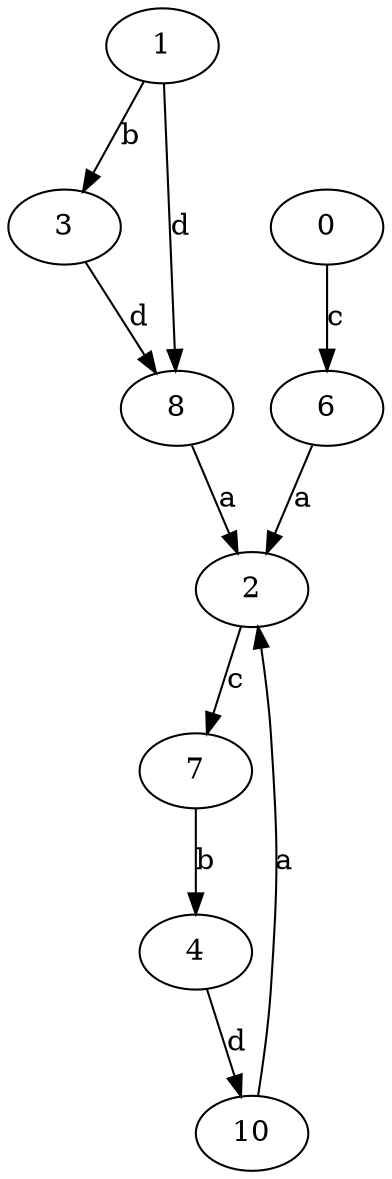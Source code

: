 strict digraph  {
1;
2;
3;
4;
6;
7;
8;
0;
10;
1 -> 3  [label=b];
1 -> 8  [label=d];
2 -> 7  [label=c];
3 -> 8  [label=d];
4 -> 10  [label=d];
6 -> 2  [label=a];
7 -> 4  [label=b];
8 -> 2  [label=a];
0 -> 6  [label=c];
10 -> 2  [label=a];
}
